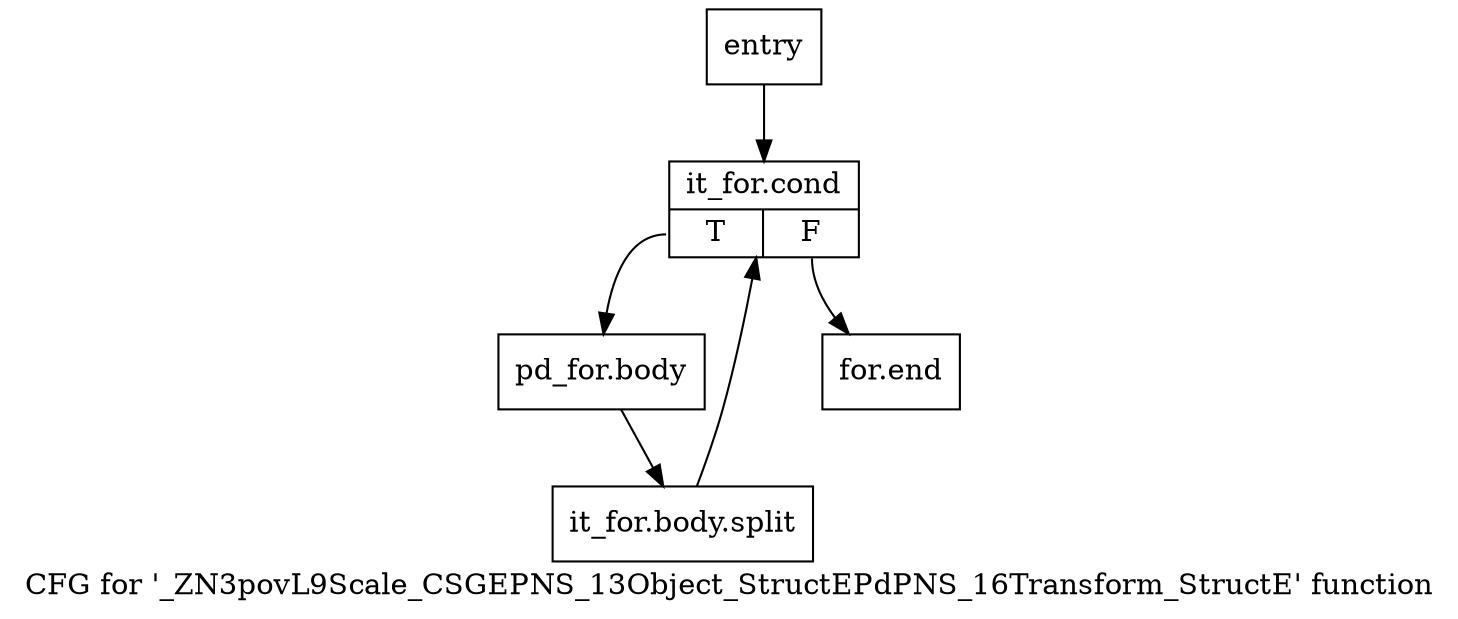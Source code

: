 digraph "CFG for '_ZN3povL9Scale_CSGEPNS_13Object_StructEPdPNS_16Transform_StructE' function" {
	label="CFG for '_ZN3povL9Scale_CSGEPNS_13Object_StructEPdPNS_16Transform_StructE' function";

	Node0xe44a10 [shape=record,label="{entry}"];
	Node0xe44a10 -> Node0xe44a60;
	Node0xe44a60 [shape=record,label="{it_for.cond|{<s0>T|<s1>F}}"];
	Node0xe44a60:s0 -> Node0xe44ab0;
	Node0xe44a60:s1 -> Node0xe44b00;
	Node0xe44ab0 [shape=record,label="{pd_for.body}"];
	Node0xe44ab0 -> Node0x2eb3790;
	Node0x2eb3790 [shape=record,label="{it_for.body.split}"];
	Node0x2eb3790 -> Node0xe44a60;
	Node0xe44b00 [shape=record,label="{for.end}"];
}
